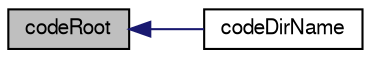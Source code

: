 digraph "codeRoot"
{
  bgcolor="transparent";
  edge [fontname="FreeSans",fontsize="10",labelfontname="FreeSans",labelfontsize="10"];
  node [fontname="FreeSans",fontsize="10",shape=record];
  rankdir="LR";
  Node682 [label="codeRoot",height=0.2,width=0.4,color="black", fillcolor="grey75", style="filled", fontcolor="black"];
  Node682 -> Node683 [dir="back",color="midnightblue",fontsize="10",style="solid",fontname="FreeSans"];
  Node683 [label="codeDirName",height=0.2,width=0.4,color="black",URL="$a26070.html#a03583b008e55aa52fecb01f0df03b665",tooltip="Return the code-dirname. "];
}
